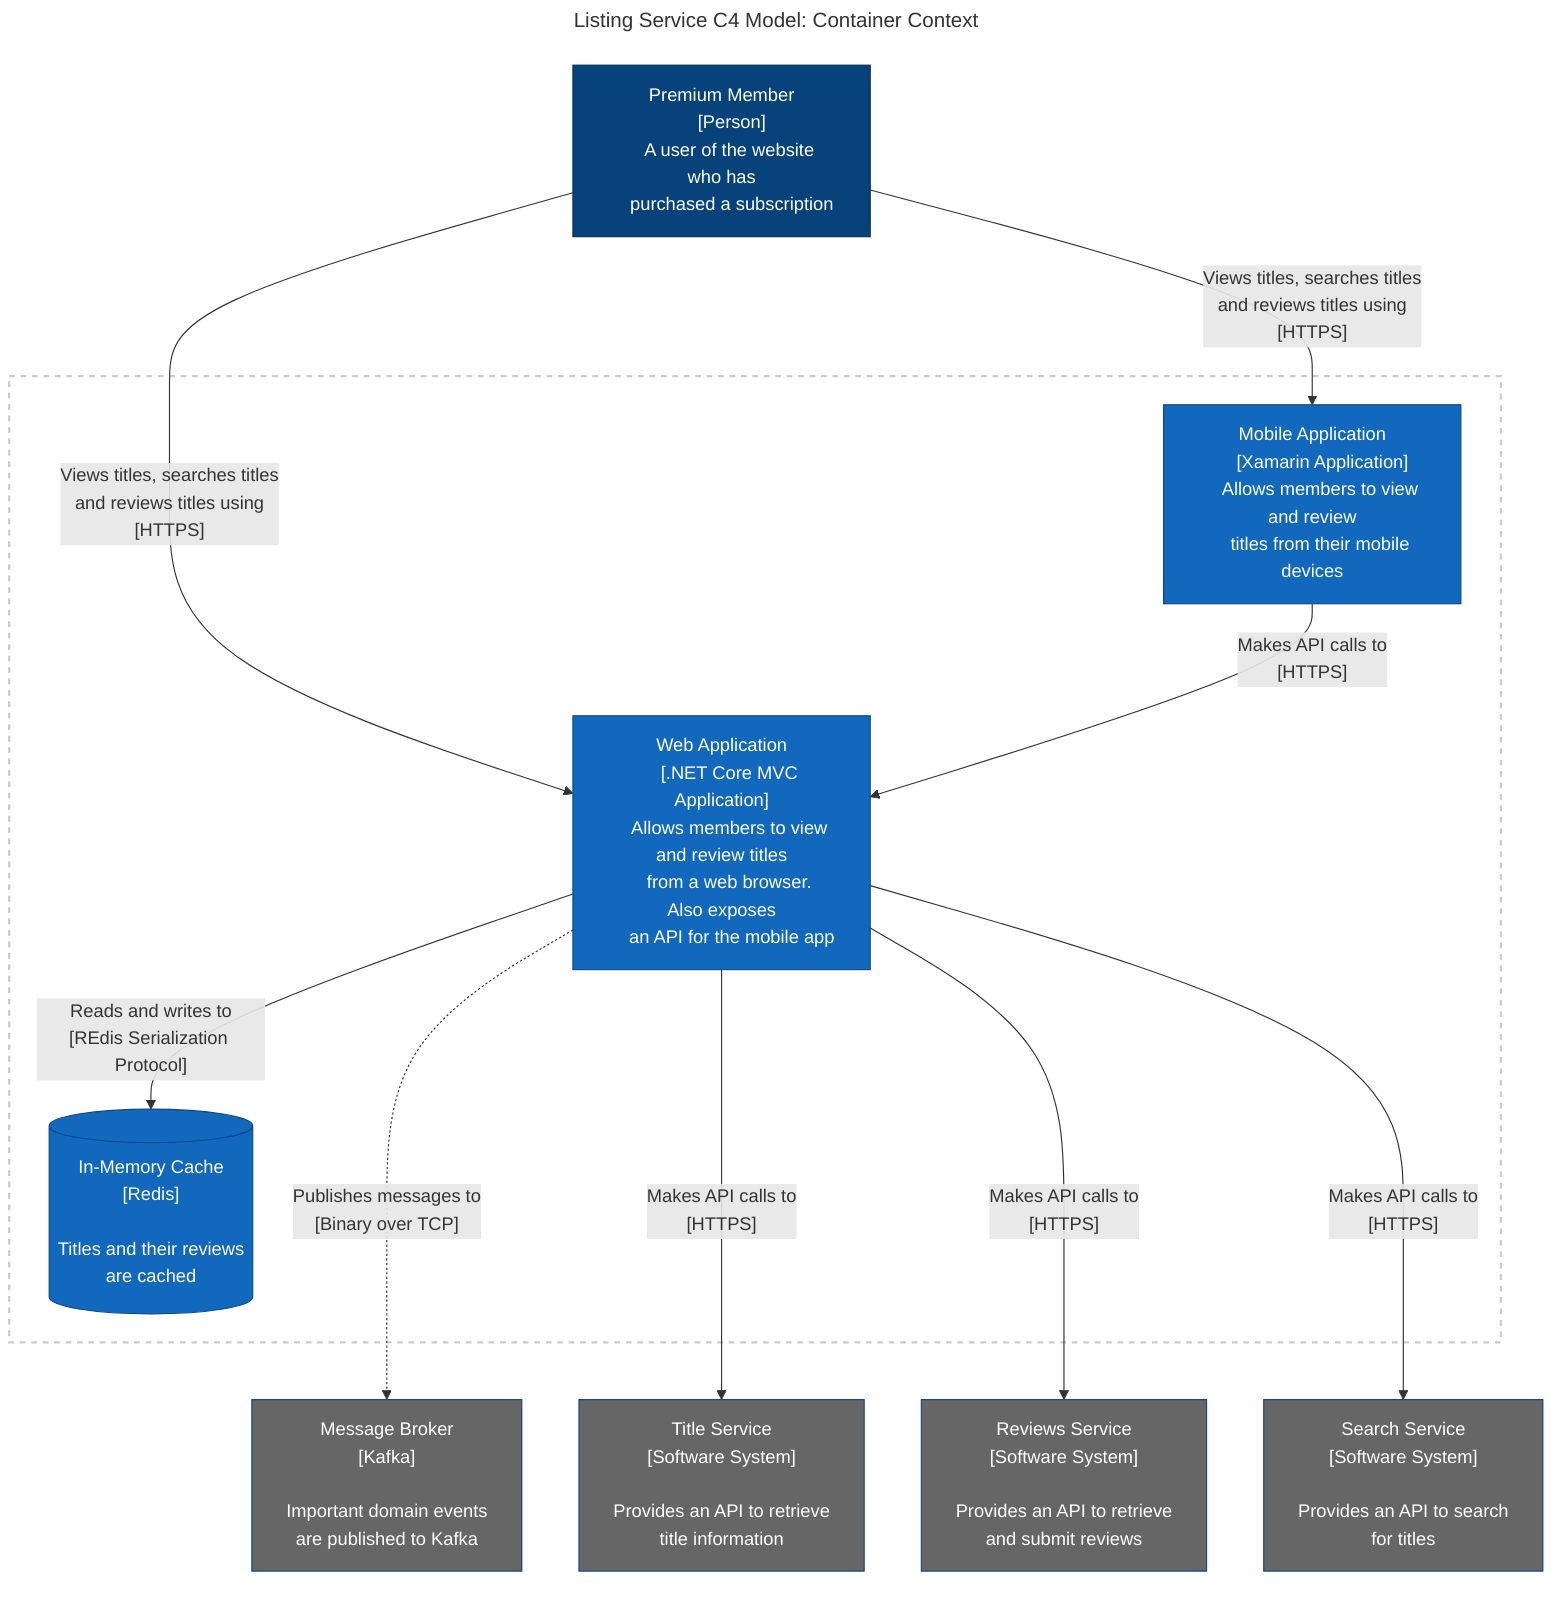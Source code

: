 ---
title: "Listing Service C4 Model: Container Context"
---
flowchart TD
    User["Premium Member
    [Person]
    A user of the website who has
    purchased a subscription"]

    WA["Web Application
    [.NET Core MVC Application]
    Allows members to view and review titles
    from a web browser. Also exposes
    an API for the mobile app"]

    MA["Mobile Application
    [Xamarin Application]
    Allows members to view and review
    titles from their mobile devices"]

    R[("In-Memory Cache
    [Redis]

    Titles and their reviews
    are cached")]

    K["Message Broker
    [Kafka]

    Important domain events
    are published to Kafka"]

    TS["Title Service
    [Software System]

    Provides an API to retrieve
    title information"]

    RS["Reviews Service
    [Software System]

    Provides an API to retrieve
    and submit reviews"]

    SS["Search Service
    [Software System]

    Provides an API to search
    for titles"]

    User-- "Views titles, searches titles
    and reviews titles using
    [HTTPS]" -->WA

    User-- "Views titles, searches titles
    and reviews titles using
    [HTTPS]" -->MA

    subgraph listing-service[Listing Service]
        MA-- "Makes API calls to\n[HTTPS]" -->WA

        WA-- "Reads and writes to\n[REdis Serialization Protocol]" -->R
    end

    WA-. "Publishes messages to\n[Binary over TCP]" ..->K
    WA-- "Makes API calls to\n[HTTPS]" --->TS
    WA-- "Makes API calls to\n[HTTPS]" --->RS
    WA-- "Makes API calls to\n[HTTPS]" --->SS

classDef container fill:#1168bd,stroke:#0b4884,color:#ffffff
    classDef person fill:#08427b,stroke:#052e56,color:#ffffff
    classDef supportingSystem fill:#666,stroke:#0b4884,color:#ffffff
    class User person
    class WA,MA,R container
    class TS,RS,SS,K supportingSystem
    style listing-service fill:none,stroke:#CCC,stroke-width:2px
    style listing-service color:#fff,stroke-dasharray: 5 5